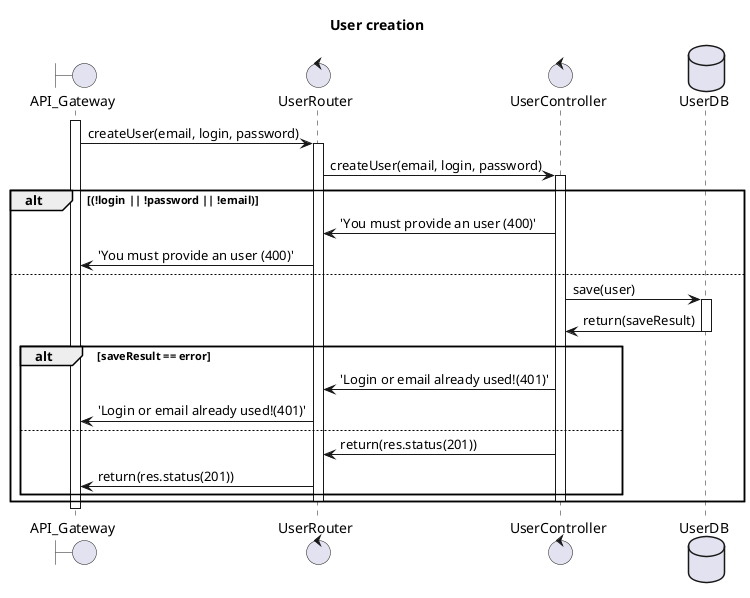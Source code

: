 @startuml
title User creation
boundary API_Gateway
control UserRouter
control UserController
dataBase UserDB
activate API_Gateway
API_Gateway -> UserRouter : createUser(email, login, password)
activate UserRouter
UserRouter -> UserController : createUser(email, login, password)
activate UserController
alt (!login || !password || !email)
    UserController -> UserRouter : 'You must provide an user (400)'
    UserRouter -> API_Gateway : 'You must provide an user (400)'
else
    UserController -> UserDB : save(user)
    activate UserDB
    UserDB -> UserController : return(saveResult)
    deactivate UserDB
    alt saveResult == error
        UserController -> UserRouter : 'Login or email already used!(401)'
        UserRouter -> API_Gateway : 'Login or email already used!(401)'
    else
        UserController -> UserRouter : return(res.status(201))
        UserRouter -> API_Gateway : return(res.status(201))
    end
    deactivate UserController
    deactivate UserRouter
end
deactivate API_Gateway
@enduml
